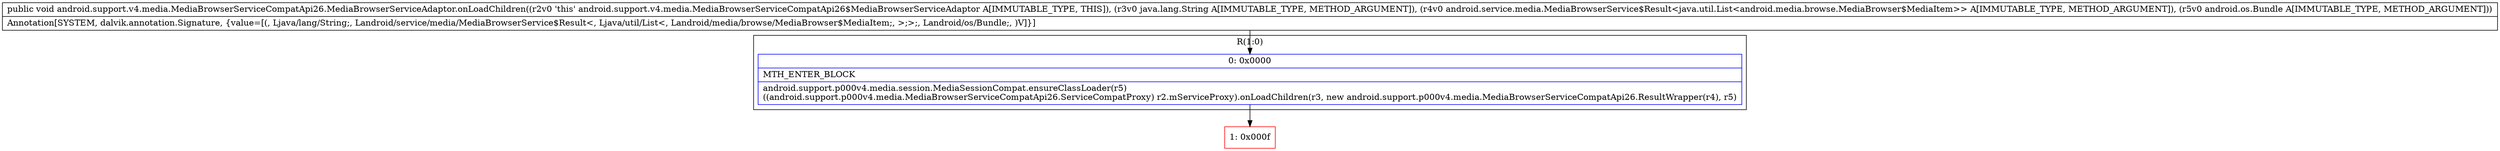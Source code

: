 digraph "CFG forandroid.support.v4.media.MediaBrowserServiceCompatApi26.MediaBrowserServiceAdaptor.onLoadChildren(Ljava\/lang\/String;Landroid\/service\/media\/MediaBrowserService$Result;Landroid\/os\/Bundle;)V" {
subgraph cluster_Region_1317354164 {
label = "R(1:0)";
node [shape=record,color=blue];
Node_0 [shape=record,label="{0\:\ 0x0000|MTH_ENTER_BLOCK\l|android.support.p000v4.media.session.MediaSessionCompat.ensureClassLoader(r5)\l((android.support.p000v4.media.MediaBrowserServiceCompatApi26.ServiceCompatProxy) r2.mServiceProxy).onLoadChildren(r3, new android.support.p000v4.media.MediaBrowserServiceCompatApi26.ResultWrapper(r4), r5)\l}"];
}
Node_1 [shape=record,color=red,label="{1\:\ 0x000f}"];
MethodNode[shape=record,label="{public void android.support.v4.media.MediaBrowserServiceCompatApi26.MediaBrowserServiceAdaptor.onLoadChildren((r2v0 'this' android.support.v4.media.MediaBrowserServiceCompatApi26$MediaBrowserServiceAdaptor A[IMMUTABLE_TYPE, THIS]), (r3v0 java.lang.String A[IMMUTABLE_TYPE, METHOD_ARGUMENT]), (r4v0 android.service.media.MediaBrowserService$Result\<java.util.List\<android.media.browse.MediaBrowser$MediaItem\>\> A[IMMUTABLE_TYPE, METHOD_ARGUMENT]), (r5v0 android.os.Bundle A[IMMUTABLE_TYPE, METHOD_ARGUMENT]))  | Annotation[SYSTEM, dalvik.annotation.Signature, \{value=[(, Ljava\/lang\/String;, Landroid\/service\/media\/MediaBrowserService$Result\<, Ljava\/util\/List\<, Landroid\/media\/browse\/MediaBrowser$MediaItem;, \>;\>;, Landroid\/os\/Bundle;, )V]\}]\l}"];
MethodNode -> Node_0;
Node_0 -> Node_1;
}


